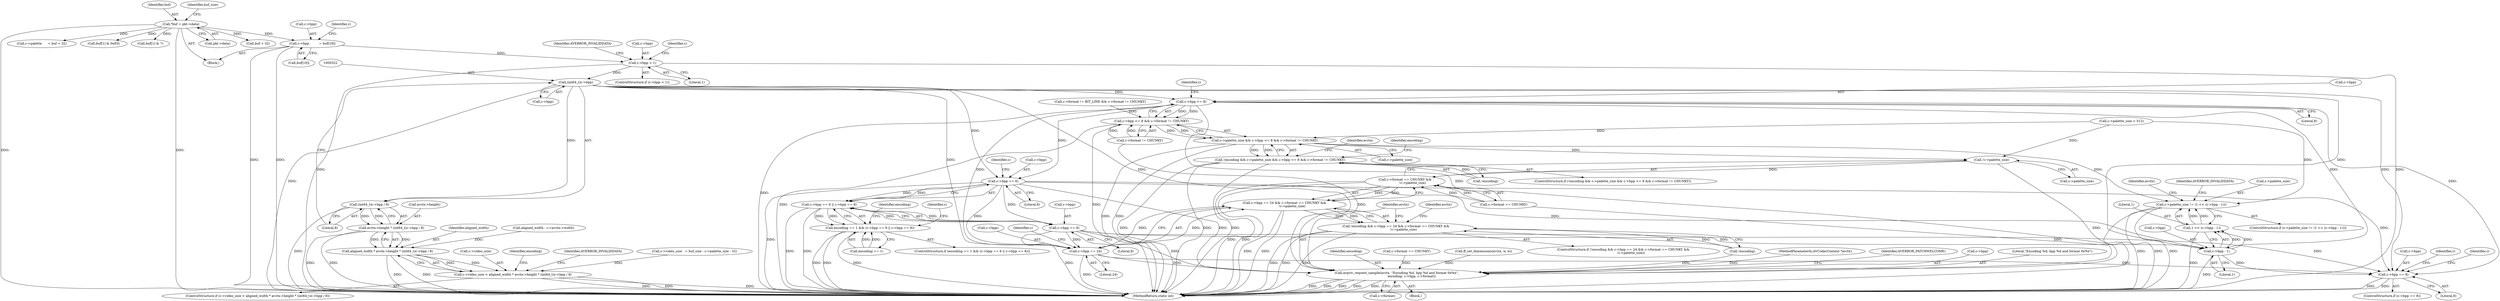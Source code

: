 digraph "0_FFmpeg_e1b60aad77c27ed5d4dfc11e5e6a05a38c70489d@array" {
"1000168" [label="(Call,c->bpp          = buf[19])"];
"1000127" [label="(Call,*buf = pkt->data)"];
"1000232" [label="(Call,c->bpp < 1)"];
"1000321" [label="(Call,(int64_t)c->bpp)"];
"1000320" [label="(Call,(int64_t)c->bpp / 8)"];
"1000316" [label="(Call,avctx->height * (int64_t)c->bpp / 8)"];
"1000314" [label="(Call,aligned_width * avctx->height * (int64_t)c->bpp / 8)"];
"1000310" [label="(Call,c->video_size < aligned_width * avctx->height * (int64_t)c->bpp / 8)"];
"1000338" [label="(Call,c->bpp <= 8)"];
"1000337" [label="(Call,c->bpp <= 8 && c->format != CHUNKY)"];
"1000333" [label="(Call,c->palette_size && c->bpp <= 8 && c->format != CHUNKY)"];
"1000330" [label="(Call,!encoding && c->palette_size && c->bpp <= 8 && c->format != CHUNKY)"];
"1000373" [label="(Call,c->palette_size != (1 << (c->bpp - 1)))"];
"1000408" [label="(Call,!c->palette_size)"];
"1000402" [label="(Call,c->format == CHUNKY &&\n               !c->palette_size)"];
"1000396" [label="(Call,c->bpp == 24 && c->format == CHUNKY &&\n               !c->palette_size)"];
"1000393" [label="(Call,!encoding && c->bpp == 24 && c->format == CHUNKY &&\n               !c->palette_size)"];
"1000361" [label="(Call,c->bpp == 6)"];
"1000360" [label="(Call,c->bpp == 6 || c->bpp == 8)"];
"1000356" [label="(Call,encoding == 1 && (c->bpp == 6 || c->bpp == 8))"];
"1000366" [label="(Call,c->bpp == 8)"];
"1000379" [label="(Call,c->bpp - 1)"];
"1000377" [label="(Call,1 << (c->bpp - 1))"];
"1000474" [label="(Call,c->bpp == 8)"];
"1000397" [label="(Call,c->bpp == 24)"];
"1000420" [label="(Call,avpriv_request_sample(avctx, \"Encoding %d, bpp %d and format 0x%x\",\n                              encoding, c->bpp, c->format))"];
"1000188" [label="(Call,buf + 32)"];
"1000343" [label="(Call,c->format != CHUNKY)"];
"1000326" [label="(Literal,8)"];
"1000323" [label="(Call,c->bpp)"];
"1000311" [label="(Call,c->video_size)"];
"1000419" [label="(Block,)"];
"1000338" [label="(Call,c->bpp <= 8)"];
"1000332" [label="(Identifier,encoding)"];
"1000388" [label="(Identifier,avctx)"];
"1000357" [label="(Call,encoding == 1)"];
"1000423" [label="(Identifier,encoding)"];
"1000310" [label="(Call,c->video_size < aligned_width * avctx->height * (int64_t)c->bpp / 8)"];
"1000169" [label="(Call,c->bpp)"];
"1000351" [label="(Identifier,avctx)"];
"1000309" [label="(ControlStructure,if (c->video_size < aligned_width * avctx->height * (int64_t)c->bpp / 8))"];
"1000105" [label="(Block,)"];
"1000345" [label="(Identifier,c)"];
"1000383" [label="(Literal,1)"];
"1000231" [label="(ControlStructure,if (c->bpp < 1))"];
"1000475" [label="(Call,c->bpp)"];
"1000339" [label="(Call,c->bpp)"];
"1000393" [label="(Call,!encoding && c->bpp == 24 && c->format == CHUNKY &&\n               !c->palette_size)"];
"1000329" [label="(ControlStructure,if (!encoding && c->palette_size && c->bpp <= 8 && c->format != CHUNKY))"];
"1000370" [label="(Literal,8)"];
"1000314" [label="(Call,aligned_width * avctx->height * (int64_t)c->bpp / 8)"];
"1000184" [label="(Call,c->palette      = buf + 32)"];
"1000233" [label="(Call,c->bpp)"];
"1000330" [label="(Call,!encoding && c->palette_size && c->bpp <= 8 && c->format != CHUNKY)"];
"1000378" [label="(Literal,1)"];
"1000278" [label="(Call,c->format == CHUNKY)"];
"1000397" [label="(Call,c->bpp == 24)"];
"1000355" [label="(ControlStructure,if (encoding == 1 && (c->bpp == 6 || c->bpp == 8)))"];
"1000427" [label="(Call,c->format)"];
"1000214" [label="(Call,c->palette_size > 512)"];
"1000328" [label="(Identifier,AVERROR_INVALIDDATA)"];
"1000232" [label="(Call,c->bpp < 1)"];
"1000243" [label="(Identifier,c)"];
"1000409" [label="(Call,c->palette_size)"];
"1000128" [label="(Identifier,buf)"];
"1000334" [label="(Call,c->palette_size)"];
"1000317" [label="(Call,avctx->height)"];
"1000342" [label="(Literal,8)"];
"1000368" [label="(Identifier,c)"];
"1000360" [label="(Call,c->bpp == 6 || c->bpp == 8)"];
"1000362" [label="(Call,c->bpp)"];
"1000236" [label="(Literal,1)"];
"1000149" [label="(Call,buf[1] & 0xE0)"];
"1000377" [label="(Call,1 << (c->bpp - 1))"];
"1000367" [label="(Call,c->bpp)"];
"1000398" [label="(Call,c->bpp)"];
"1000270" [label="(Call,ff_set_dimensions(avctx, w, h))"];
"1000134" [label="(Identifier,buf_size)"];
"1000385" [label="(Identifier,AVERROR_INVALIDDATA)"];
"1000238" [label="(Identifier,AVERROR_INVALIDDATA)"];
"1000127" [label="(Call,*buf = pkt->data)"];
"1000474" [label="(Call,c->bpp == 8)"];
"1000375" [label="(Identifier,c)"];
"1000420" [label="(Call,avpriv_request_sample(avctx, \"Encoding %d, bpp %d and format 0x%x\",\n                              encoding, c->bpp, c->format))"];
"1000394" [label="(Call,!encoding)"];
"1000484" [label="(Identifier,c)"];
"1000333" [label="(Call,c->palette_size && c->bpp <= 8 && c->format != CHUNKY)"];
"1000401" [label="(Literal,24)"];
"1000392" [label="(ControlStructure,if (!encoding && c->bpp == 24 && c->format == CHUNKY &&\n               !c->palette_size))"];
"1000177" [label="(Identifier,c)"];
"1000337" [label="(Call,c->bpp <= 8 && c->format != CHUNKY)"];
"1000415" [label="(Identifier,avctx)"];
"1000321" [label="(Call,(int64_t)c->bpp)"];
"1000140" [label="(Call,buf[1] & 7)"];
"1000403" [label="(Call,c->format == CHUNKY)"];
"1000408" [label="(Call,!c->palette_size)"];
"1000315" [label="(Identifier,aligned_width)"];
"1000168" [label="(Call,c->bpp          = buf[19])"];
"1000508" [label="(MethodReturn,static int)"];
"1000405" [label="(Identifier,c)"];
"1000372" [label="(ControlStructure,if (c->palette_size != (1 << (c->bpp - 1))))"];
"1000380" [label="(Call,c->bpp)"];
"1000358" [label="(Identifier,encoding)"];
"1000374" [label="(Call,c->palette_size)"];
"1000356" [label="(Call,encoding == 1 && (c->bpp == 6 || c->bpp == 8))"];
"1000302" [label="(Call,aligned_width - c->avctx->width)"];
"1000473" [label="(ControlStructure,if (c->bpp == 8))"];
"1000365" [label="(Literal,6)"];
"1000373" [label="(Call,c->palette_size != (1 << (c->bpp - 1)))"];
"1000101" [label="(MethodParameterIn,AVCodecContext *avctx)"];
"1000396" [label="(Call,c->bpp == 24 && c->format == CHUNKY &&\n               !c->palette_size)"];
"1000129" [label="(Call,pkt->data)"];
"1000480" [label="(Identifier,c)"];
"1000316" [label="(Call,avctx->height * (int64_t)c->bpp / 8)"];
"1000431" [label="(Identifier,AVERROR_PATCHWELCOME)"];
"1000331" [label="(Call,!encoding)"];
"1000478" [label="(Literal,8)"];
"1000421" [label="(Identifier,avctx)"];
"1000402" [label="(Call,c->format == CHUNKY &&\n               !c->palette_size)"];
"1000202" [label="(Call,c->video_size   = buf_size - c->palette_size - 32)"];
"1000172" [label="(Call,buf[19])"];
"1000424" [label="(Call,c->bpp)"];
"1000395" [label="(Identifier,encoding)"];
"1000379" [label="(Call,c->bpp - 1)"];
"1000422" [label="(Literal,\"Encoding %d, bpp %d and format 0x%x\")"];
"1000361" [label="(Call,c->bpp == 6)"];
"1000366" [label="(Call,c->bpp == 8)"];
"1000320" [label="(Call,(int64_t)c->bpp / 8)"];
"1000246" [label="(Call,c->format != BIT_LINE && c->format != CHUNKY)"];
"1000168" -> "1000105"  [label="AST: "];
"1000168" -> "1000172"  [label="CFG: "];
"1000169" -> "1000168"  [label="AST: "];
"1000172" -> "1000168"  [label="AST: "];
"1000177" -> "1000168"  [label="CFG: "];
"1000168" -> "1000508"  [label="DDG: "];
"1000168" -> "1000508"  [label="DDG: "];
"1000127" -> "1000168"  [label="DDG: "];
"1000168" -> "1000232"  [label="DDG: "];
"1000127" -> "1000105"  [label="AST: "];
"1000127" -> "1000129"  [label="CFG: "];
"1000128" -> "1000127"  [label="AST: "];
"1000129" -> "1000127"  [label="AST: "];
"1000134" -> "1000127"  [label="CFG: "];
"1000127" -> "1000508"  [label="DDG: "];
"1000127" -> "1000508"  [label="DDG: "];
"1000127" -> "1000140"  [label="DDG: "];
"1000127" -> "1000149"  [label="DDG: "];
"1000127" -> "1000184"  [label="DDG: "];
"1000127" -> "1000188"  [label="DDG: "];
"1000232" -> "1000231"  [label="AST: "];
"1000232" -> "1000236"  [label="CFG: "];
"1000233" -> "1000232"  [label="AST: "];
"1000236" -> "1000232"  [label="AST: "];
"1000238" -> "1000232"  [label="CFG: "];
"1000243" -> "1000232"  [label="CFG: "];
"1000232" -> "1000508"  [label="DDG: "];
"1000232" -> "1000508"  [label="DDG: "];
"1000232" -> "1000321"  [label="DDG: "];
"1000321" -> "1000320"  [label="AST: "];
"1000321" -> "1000323"  [label="CFG: "];
"1000322" -> "1000321"  [label="AST: "];
"1000323" -> "1000321"  [label="AST: "];
"1000326" -> "1000321"  [label="CFG: "];
"1000321" -> "1000508"  [label="DDG: "];
"1000321" -> "1000320"  [label="DDG: "];
"1000321" -> "1000338"  [label="DDG: "];
"1000321" -> "1000361"  [label="DDG: "];
"1000321" -> "1000379"  [label="DDG: "];
"1000321" -> "1000397"  [label="DDG: "];
"1000321" -> "1000420"  [label="DDG: "];
"1000321" -> "1000474"  [label="DDG: "];
"1000320" -> "1000316"  [label="AST: "];
"1000320" -> "1000326"  [label="CFG: "];
"1000326" -> "1000320"  [label="AST: "];
"1000316" -> "1000320"  [label="CFG: "];
"1000320" -> "1000508"  [label="DDG: "];
"1000320" -> "1000316"  [label="DDG: "];
"1000320" -> "1000316"  [label="DDG: "];
"1000316" -> "1000314"  [label="AST: "];
"1000317" -> "1000316"  [label="AST: "];
"1000314" -> "1000316"  [label="CFG: "];
"1000316" -> "1000508"  [label="DDG: "];
"1000316" -> "1000508"  [label="DDG: "];
"1000316" -> "1000314"  [label="DDG: "];
"1000316" -> "1000314"  [label="DDG: "];
"1000314" -> "1000310"  [label="AST: "];
"1000315" -> "1000314"  [label="AST: "];
"1000310" -> "1000314"  [label="CFG: "];
"1000314" -> "1000508"  [label="DDG: "];
"1000314" -> "1000508"  [label="DDG: "];
"1000314" -> "1000310"  [label="DDG: "];
"1000314" -> "1000310"  [label="DDG: "];
"1000302" -> "1000314"  [label="DDG: "];
"1000310" -> "1000309"  [label="AST: "];
"1000311" -> "1000310"  [label="AST: "];
"1000328" -> "1000310"  [label="CFG: "];
"1000332" -> "1000310"  [label="CFG: "];
"1000310" -> "1000508"  [label="DDG: "];
"1000310" -> "1000508"  [label="DDG: "];
"1000310" -> "1000508"  [label="DDG: "];
"1000202" -> "1000310"  [label="DDG: "];
"1000338" -> "1000337"  [label="AST: "];
"1000338" -> "1000342"  [label="CFG: "];
"1000339" -> "1000338"  [label="AST: "];
"1000342" -> "1000338"  [label="AST: "];
"1000345" -> "1000338"  [label="CFG: "];
"1000337" -> "1000338"  [label="CFG: "];
"1000338" -> "1000508"  [label="DDG: "];
"1000338" -> "1000337"  [label="DDG: "];
"1000338" -> "1000337"  [label="DDG: "];
"1000338" -> "1000361"  [label="DDG: "];
"1000338" -> "1000379"  [label="DDG: "];
"1000338" -> "1000397"  [label="DDG: "];
"1000338" -> "1000420"  [label="DDG: "];
"1000338" -> "1000474"  [label="DDG: "];
"1000337" -> "1000333"  [label="AST: "];
"1000337" -> "1000343"  [label="CFG: "];
"1000343" -> "1000337"  [label="AST: "];
"1000333" -> "1000337"  [label="CFG: "];
"1000337" -> "1000508"  [label="DDG: "];
"1000337" -> "1000508"  [label="DDG: "];
"1000337" -> "1000333"  [label="DDG: "];
"1000337" -> "1000333"  [label="DDG: "];
"1000343" -> "1000337"  [label="DDG: "];
"1000343" -> "1000337"  [label="DDG: "];
"1000246" -> "1000337"  [label="DDG: "];
"1000333" -> "1000330"  [label="AST: "];
"1000333" -> "1000334"  [label="CFG: "];
"1000334" -> "1000333"  [label="AST: "];
"1000330" -> "1000333"  [label="CFG: "];
"1000333" -> "1000508"  [label="DDG: "];
"1000333" -> "1000508"  [label="DDG: "];
"1000333" -> "1000330"  [label="DDG: "];
"1000333" -> "1000330"  [label="DDG: "];
"1000214" -> "1000333"  [label="DDG: "];
"1000333" -> "1000373"  [label="DDG: "];
"1000333" -> "1000408"  [label="DDG: "];
"1000330" -> "1000329"  [label="AST: "];
"1000330" -> "1000331"  [label="CFG: "];
"1000331" -> "1000330"  [label="AST: "];
"1000351" -> "1000330"  [label="CFG: "];
"1000358" -> "1000330"  [label="CFG: "];
"1000330" -> "1000508"  [label="DDG: "];
"1000330" -> "1000508"  [label="DDG: "];
"1000330" -> "1000508"  [label="DDG: "];
"1000331" -> "1000330"  [label="DDG: "];
"1000373" -> "1000372"  [label="AST: "];
"1000373" -> "1000377"  [label="CFG: "];
"1000374" -> "1000373"  [label="AST: "];
"1000377" -> "1000373"  [label="AST: "];
"1000385" -> "1000373"  [label="CFG: "];
"1000388" -> "1000373"  [label="CFG: "];
"1000373" -> "1000508"  [label="DDG: "];
"1000373" -> "1000508"  [label="DDG: "];
"1000373" -> "1000508"  [label="DDG: "];
"1000214" -> "1000373"  [label="DDG: "];
"1000377" -> "1000373"  [label="DDG: "];
"1000377" -> "1000373"  [label="DDG: "];
"1000408" -> "1000402"  [label="AST: "];
"1000408" -> "1000409"  [label="CFG: "];
"1000409" -> "1000408"  [label="AST: "];
"1000402" -> "1000408"  [label="CFG: "];
"1000408" -> "1000508"  [label="DDG: "];
"1000408" -> "1000402"  [label="DDG: "];
"1000214" -> "1000408"  [label="DDG: "];
"1000402" -> "1000396"  [label="AST: "];
"1000402" -> "1000403"  [label="CFG: "];
"1000403" -> "1000402"  [label="AST: "];
"1000396" -> "1000402"  [label="CFG: "];
"1000402" -> "1000508"  [label="DDG: "];
"1000402" -> "1000508"  [label="DDG: "];
"1000402" -> "1000396"  [label="DDG: "];
"1000402" -> "1000396"  [label="DDG: "];
"1000403" -> "1000402"  [label="DDG: "];
"1000403" -> "1000402"  [label="DDG: "];
"1000396" -> "1000393"  [label="AST: "];
"1000396" -> "1000397"  [label="CFG: "];
"1000397" -> "1000396"  [label="AST: "];
"1000393" -> "1000396"  [label="CFG: "];
"1000396" -> "1000508"  [label="DDG: "];
"1000396" -> "1000508"  [label="DDG: "];
"1000396" -> "1000393"  [label="DDG: "];
"1000396" -> "1000393"  [label="DDG: "];
"1000397" -> "1000396"  [label="DDG: "];
"1000397" -> "1000396"  [label="DDG: "];
"1000393" -> "1000392"  [label="AST: "];
"1000393" -> "1000394"  [label="CFG: "];
"1000394" -> "1000393"  [label="AST: "];
"1000415" -> "1000393"  [label="CFG: "];
"1000421" -> "1000393"  [label="CFG: "];
"1000393" -> "1000508"  [label="DDG: "];
"1000393" -> "1000508"  [label="DDG: "];
"1000393" -> "1000508"  [label="DDG: "];
"1000394" -> "1000393"  [label="DDG: "];
"1000361" -> "1000360"  [label="AST: "];
"1000361" -> "1000365"  [label="CFG: "];
"1000362" -> "1000361"  [label="AST: "];
"1000365" -> "1000361"  [label="AST: "];
"1000368" -> "1000361"  [label="CFG: "];
"1000360" -> "1000361"  [label="CFG: "];
"1000361" -> "1000508"  [label="DDG: "];
"1000361" -> "1000360"  [label="DDG: "];
"1000361" -> "1000360"  [label="DDG: "];
"1000361" -> "1000366"  [label="DDG: "];
"1000361" -> "1000379"  [label="DDG: "];
"1000361" -> "1000397"  [label="DDG: "];
"1000361" -> "1000420"  [label="DDG: "];
"1000361" -> "1000474"  [label="DDG: "];
"1000360" -> "1000356"  [label="AST: "];
"1000360" -> "1000366"  [label="CFG: "];
"1000366" -> "1000360"  [label="AST: "];
"1000356" -> "1000360"  [label="CFG: "];
"1000360" -> "1000508"  [label="DDG: "];
"1000360" -> "1000508"  [label="DDG: "];
"1000360" -> "1000356"  [label="DDG: "];
"1000360" -> "1000356"  [label="DDG: "];
"1000366" -> "1000360"  [label="DDG: "];
"1000366" -> "1000360"  [label="DDG: "];
"1000356" -> "1000355"  [label="AST: "];
"1000356" -> "1000357"  [label="CFG: "];
"1000357" -> "1000356"  [label="AST: "];
"1000375" -> "1000356"  [label="CFG: "];
"1000395" -> "1000356"  [label="CFG: "];
"1000356" -> "1000508"  [label="DDG: "];
"1000356" -> "1000508"  [label="DDG: "];
"1000356" -> "1000508"  [label="DDG: "];
"1000357" -> "1000356"  [label="DDG: "];
"1000357" -> "1000356"  [label="DDG: "];
"1000366" -> "1000370"  [label="CFG: "];
"1000367" -> "1000366"  [label="AST: "];
"1000370" -> "1000366"  [label="AST: "];
"1000366" -> "1000508"  [label="DDG: "];
"1000366" -> "1000379"  [label="DDG: "];
"1000366" -> "1000397"  [label="DDG: "];
"1000366" -> "1000420"  [label="DDG: "];
"1000366" -> "1000474"  [label="DDG: "];
"1000379" -> "1000377"  [label="AST: "];
"1000379" -> "1000383"  [label="CFG: "];
"1000380" -> "1000379"  [label="AST: "];
"1000383" -> "1000379"  [label="AST: "];
"1000377" -> "1000379"  [label="CFG: "];
"1000379" -> "1000508"  [label="DDG: "];
"1000379" -> "1000377"  [label="DDG: "];
"1000379" -> "1000377"  [label="DDG: "];
"1000379" -> "1000474"  [label="DDG: "];
"1000378" -> "1000377"  [label="AST: "];
"1000377" -> "1000508"  [label="DDG: "];
"1000474" -> "1000473"  [label="AST: "];
"1000474" -> "1000478"  [label="CFG: "];
"1000475" -> "1000474"  [label="AST: "];
"1000478" -> "1000474"  [label="AST: "];
"1000480" -> "1000474"  [label="CFG: "];
"1000484" -> "1000474"  [label="CFG: "];
"1000474" -> "1000508"  [label="DDG: "];
"1000474" -> "1000508"  [label="DDG: "];
"1000397" -> "1000474"  [label="DDG: "];
"1000397" -> "1000401"  [label="CFG: "];
"1000398" -> "1000397"  [label="AST: "];
"1000401" -> "1000397"  [label="AST: "];
"1000405" -> "1000397"  [label="CFG: "];
"1000397" -> "1000508"  [label="DDG: "];
"1000397" -> "1000420"  [label="DDG: "];
"1000420" -> "1000419"  [label="AST: "];
"1000420" -> "1000427"  [label="CFG: "];
"1000421" -> "1000420"  [label="AST: "];
"1000422" -> "1000420"  [label="AST: "];
"1000423" -> "1000420"  [label="AST: "];
"1000424" -> "1000420"  [label="AST: "];
"1000427" -> "1000420"  [label="AST: "];
"1000431" -> "1000420"  [label="CFG: "];
"1000420" -> "1000508"  [label="DDG: "];
"1000420" -> "1000508"  [label="DDG: "];
"1000420" -> "1000508"  [label="DDG: "];
"1000420" -> "1000508"  [label="DDG: "];
"1000420" -> "1000508"  [label="DDG: "];
"1000270" -> "1000420"  [label="DDG: "];
"1000101" -> "1000420"  [label="DDG: "];
"1000394" -> "1000420"  [label="DDG: "];
"1000343" -> "1000420"  [label="DDG: "];
"1000403" -> "1000420"  [label="DDG: "];
"1000278" -> "1000420"  [label="DDG: "];
}
